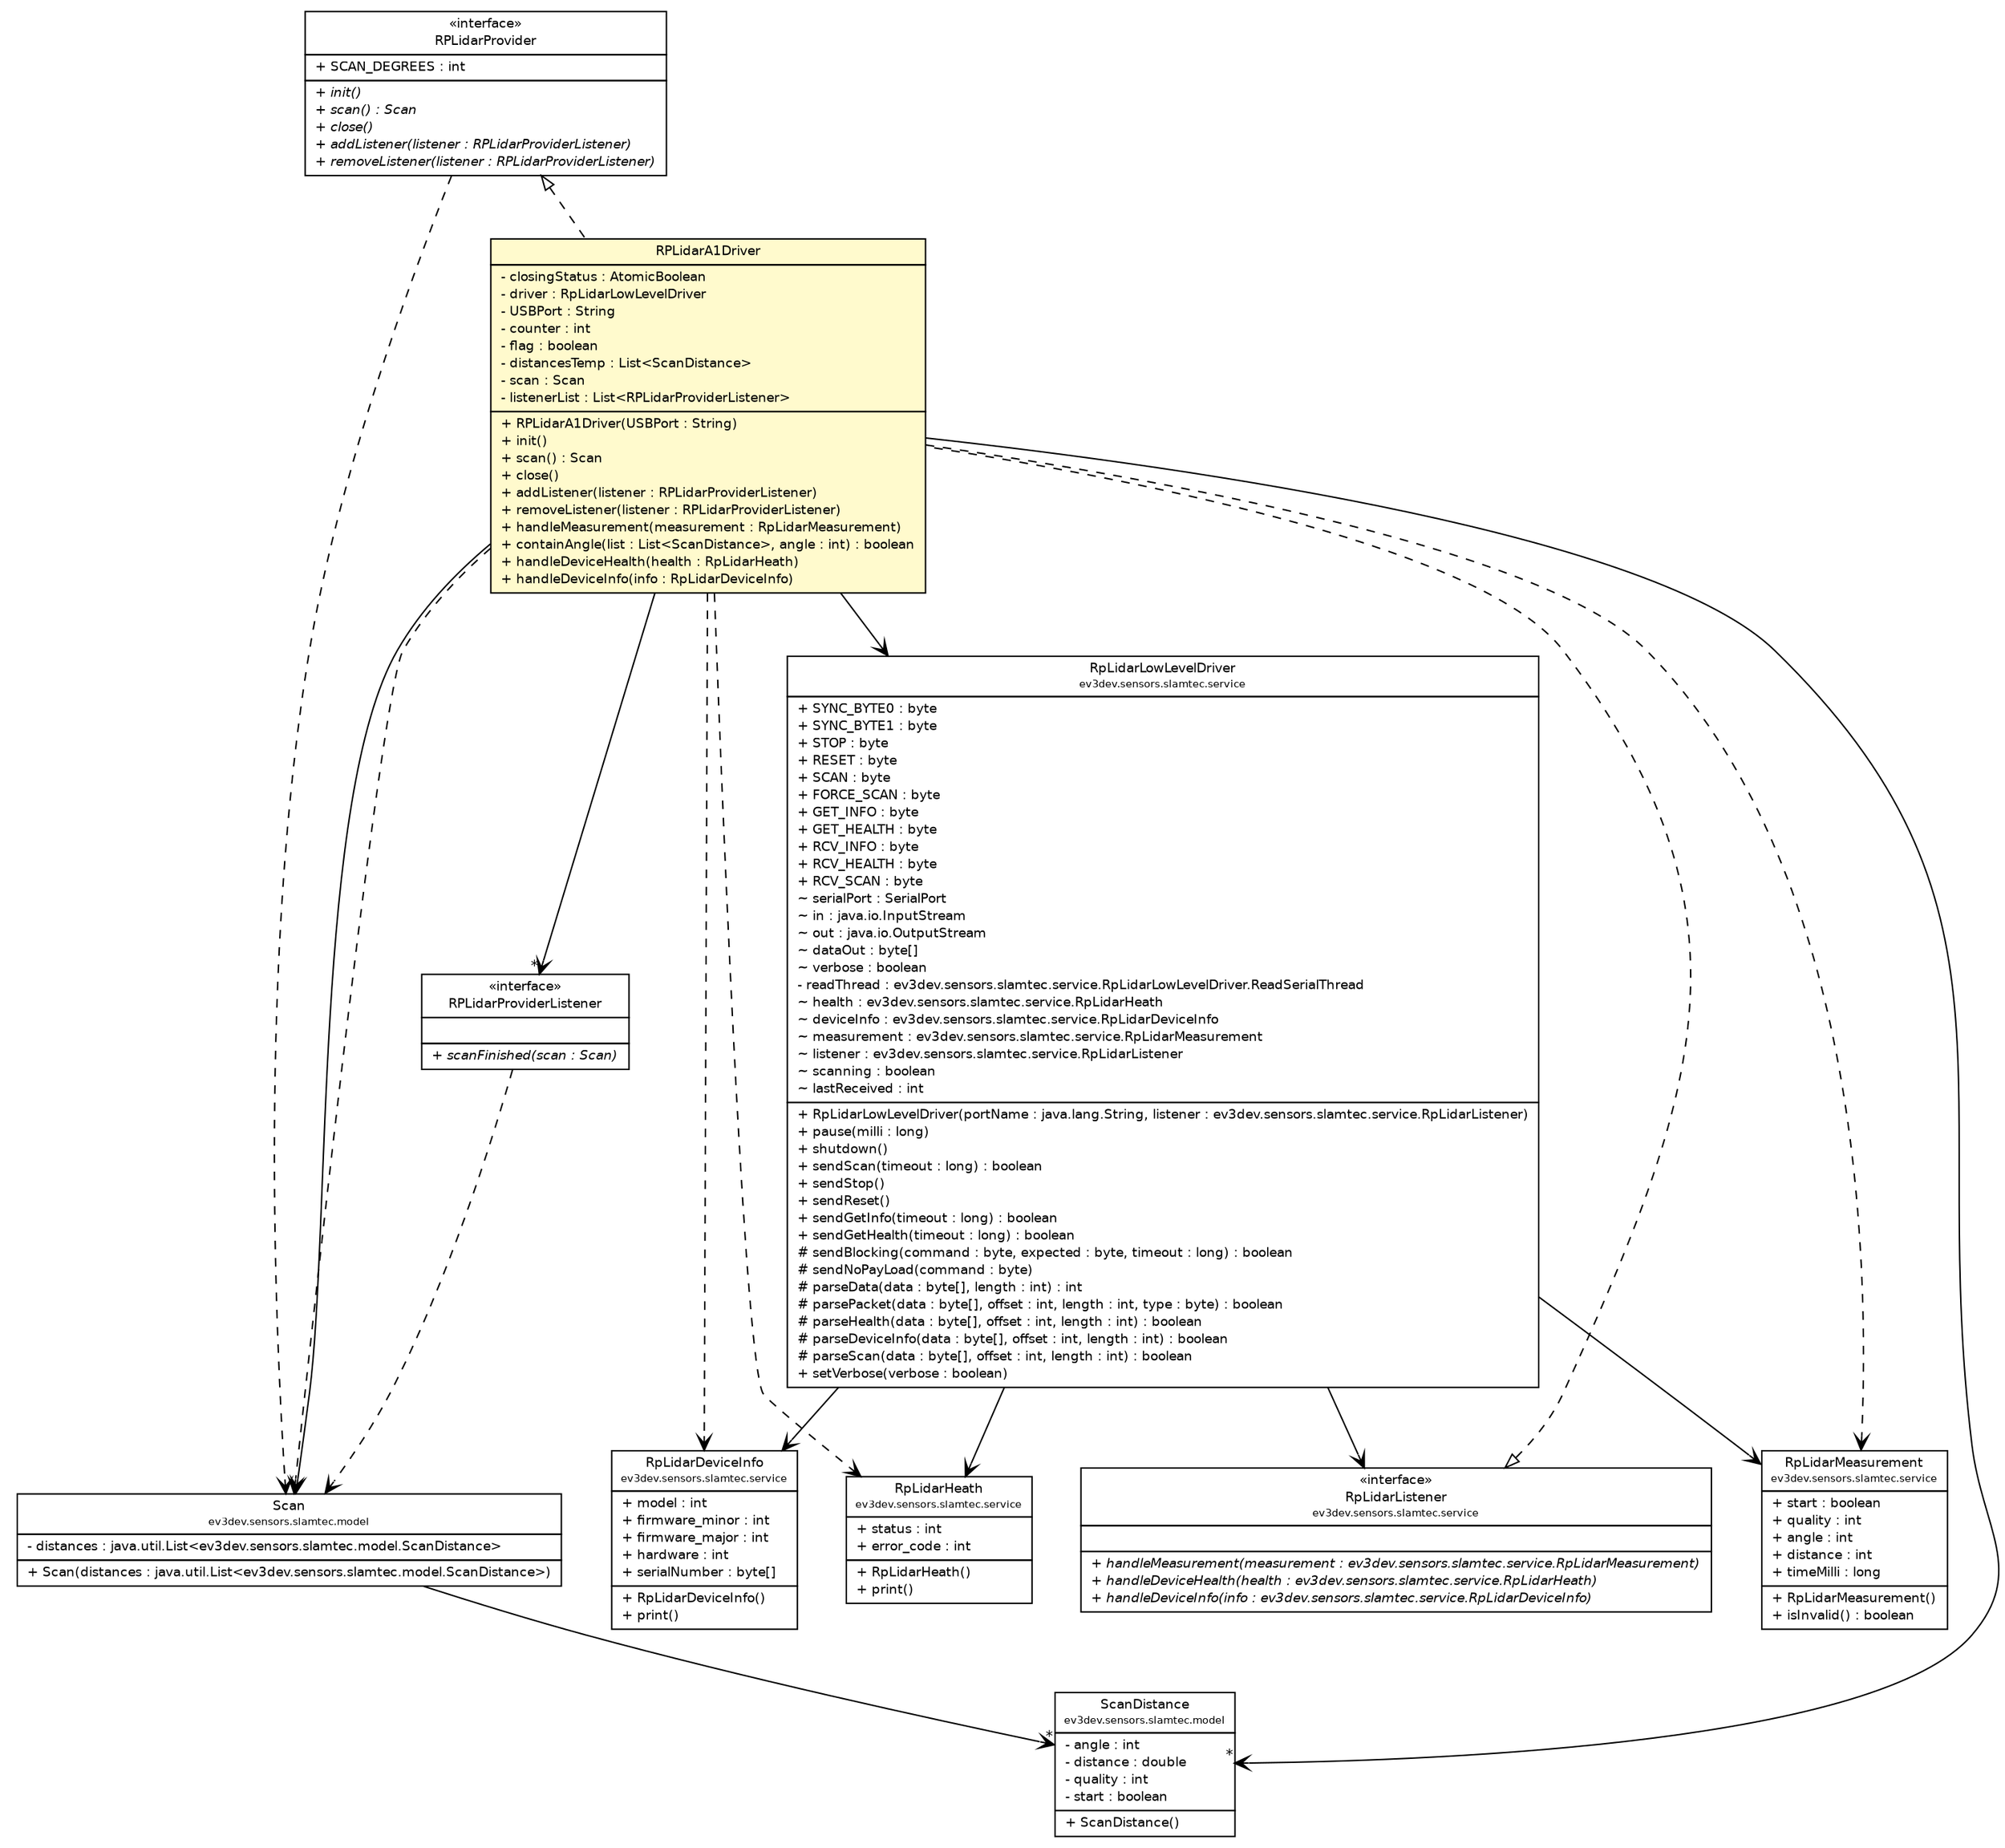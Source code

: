 #!/usr/local/bin/dot
#
# Class diagram 
# Generated by UMLGraph version R5_6-24-gf6e263 (http://www.umlgraph.org/)
#

digraph G {
	edge [fontname="Helvetica",fontsize=10,labelfontname="Helvetica",labelfontsize=10];
	node [fontname="Helvetica",fontsize=10,shape=plaintext];
	nodesep=0.25;
	ranksep=0.5;
	// ev3dev.sensors.slamtec.RPLidarA1Driver
	c117 [label=<<table title="ev3dev.sensors.slamtec.RPLidarA1Driver" border="0" cellborder="1" cellspacing="0" cellpadding="2" port="p" bgcolor="lemonChiffon" href="./RPLidarA1Driver.html">
		<tr><td><table border="0" cellspacing="0" cellpadding="1">
<tr><td align="center" balign="center"> RPLidarA1Driver </td></tr>
		</table></td></tr>
		<tr><td><table border="0" cellspacing="0" cellpadding="1">
<tr><td align="left" balign="left"> - closingStatus : AtomicBoolean </td></tr>
<tr><td align="left" balign="left"> - driver : RpLidarLowLevelDriver </td></tr>
<tr><td align="left" balign="left"> - USBPort : String </td></tr>
<tr><td align="left" balign="left"> - counter : int </td></tr>
<tr><td align="left" balign="left"> - flag : boolean </td></tr>
<tr><td align="left" balign="left"> - distancesTemp : List&lt;ScanDistance&gt; </td></tr>
<tr><td align="left" balign="left"> - scan : Scan </td></tr>
<tr><td align="left" balign="left"> - listenerList : List&lt;RPLidarProviderListener&gt; </td></tr>
		</table></td></tr>
		<tr><td><table border="0" cellspacing="0" cellpadding="1">
<tr><td align="left" balign="left"> + RPLidarA1Driver(USBPort : String) </td></tr>
<tr><td align="left" balign="left"> + init() </td></tr>
<tr><td align="left" balign="left"> + scan() : Scan </td></tr>
<tr><td align="left" balign="left"> + close() </td></tr>
<tr><td align="left" balign="left"> + addListener(listener : RPLidarProviderListener) </td></tr>
<tr><td align="left" balign="left"> + removeListener(listener : RPLidarProviderListener) </td></tr>
<tr><td align="left" balign="left"> + handleMeasurement(measurement : RpLidarMeasurement) </td></tr>
<tr><td align="left" balign="left"> + containAngle(list : List&lt;ScanDistance&gt;, angle : int) : boolean </td></tr>
<tr><td align="left" balign="left"> + handleDeviceHealth(health : RpLidarHeath) </td></tr>
<tr><td align="left" balign="left"> + handleDeviceInfo(info : RpLidarDeviceInfo) </td></tr>
		</table></td></tr>
		</table>>, URL="./RPLidarA1Driver.html", fontname="Helvetica", fontcolor="black", fontsize=9.0];
	// ev3dev.sensors.slamtec.RPLidarProvider
	c122 [label=<<table title="ev3dev.sensors.slamtec.RPLidarProvider" border="0" cellborder="1" cellspacing="0" cellpadding="2" port="p" href="./RPLidarProvider.html">
		<tr><td><table border="0" cellspacing="0" cellpadding="1">
<tr><td align="center" balign="center"> &#171;interface&#187; </td></tr>
<tr><td align="center" balign="center"> RPLidarProvider </td></tr>
		</table></td></tr>
		<tr><td><table border="0" cellspacing="0" cellpadding="1">
<tr><td align="left" balign="left"> + SCAN_DEGREES : int </td></tr>
		</table></td></tr>
		<tr><td><table border="0" cellspacing="0" cellpadding="1">
<tr><td align="left" balign="left"><font face="Helvetica-Oblique" point-size="9.0"> + init() </font></td></tr>
<tr><td align="left" balign="left"><font face="Helvetica-Oblique" point-size="9.0"> + scan() : Scan </font></td></tr>
<tr><td align="left" balign="left"><font face="Helvetica-Oblique" point-size="9.0"> + close() </font></td></tr>
<tr><td align="left" balign="left"><font face="Helvetica-Oblique" point-size="9.0"> + addListener(listener : RPLidarProviderListener) </font></td></tr>
<tr><td align="left" balign="left"><font face="Helvetica-Oblique" point-size="9.0"> + removeListener(listener : RPLidarProviderListener) </font></td></tr>
		</table></td></tr>
		</table>>, URL="./RPLidarProvider.html", fontname="Helvetica", fontcolor="black", fontsize=9.0];
	// ev3dev.sensors.slamtec.RPLidarProviderListener
	c123 [label=<<table title="ev3dev.sensors.slamtec.RPLidarProviderListener" border="0" cellborder="1" cellspacing="0" cellpadding="2" port="p" href="./RPLidarProviderListener.html">
		<tr><td><table border="0" cellspacing="0" cellpadding="1">
<tr><td align="center" balign="center"> &#171;interface&#187; </td></tr>
<tr><td align="center" balign="center"> RPLidarProviderListener </td></tr>
		</table></td></tr>
		<tr><td><table border="0" cellspacing="0" cellpadding="1">
<tr><td align="left" balign="left">  </td></tr>
		</table></td></tr>
		<tr><td><table border="0" cellspacing="0" cellpadding="1">
<tr><td align="left" balign="left"><font face="Helvetica-Oblique" point-size="9.0"> + scanFinished(scan : Scan) </font></td></tr>
		</table></td></tr>
		</table>>, URL="./RPLidarProviderListener.html", fontname="Helvetica", fontcolor="black", fontsize=9.0];
	// ev3dev.sensors.slamtec.model.Scan
	c124 [label=<<table title="ev3dev.sensors.slamtec.model.Scan" border="0" cellborder="1" cellspacing="0" cellpadding="2" port="p" href="./model/Scan.html">
		<tr><td><table border="0" cellspacing="0" cellpadding="1">
<tr><td align="center" balign="center"> Scan </td></tr>
<tr><td align="center" balign="center"><font point-size="7.0"> ev3dev.sensors.slamtec.model </font></td></tr>
		</table></td></tr>
		<tr><td><table border="0" cellspacing="0" cellpadding="1">
<tr><td align="left" balign="left"> - distances : java.util.List&lt;ev3dev.sensors.slamtec.model.ScanDistance&gt; </td></tr>
		</table></td></tr>
		<tr><td><table border="0" cellspacing="0" cellpadding="1">
<tr><td align="left" balign="left"> + Scan(distances : java.util.List&lt;ev3dev.sensors.slamtec.model.ScanDistance&gt;) </td></tr>
		</table></td></tr>
		</table>>, URL="./model/Scan.html", fontname="Helvetica", fontcolor="black", fontsize=9.0];
	// ev3dev.sensors.slamtec.model.ScanDistance
	c125 [label=<<table title="ev3dev.sensors.slamtec.model.ScanDistance" border="0" cellborder="1" cellspacing="0" cellpadding="2" port="p" href="./model/ScanDistance.html">
		<tr><td><table border="0" cellspacing="0" cellpadding="1">
<tr><td align="center" balign="center"> ScanDistance </td></tr>
<tr><td align="center" balign="center"><font point-size="7.0"> ev3dev.sensors.slamtec.model </font></td></tr>
		</table></td></tr>
		<tr><td><table border="0" cellspacing="0" cellpadding="1">
<tr><td align="left" balign="left"> - angle : int </td></tr>
<tr><td align="left" balign="left"> - distance : double </td></tr>
<tr><td align="left" balign="left"> - quality : int </td></tr>
<tr><td align="left" balign="left"> - start : boolean </td></tr>
		</table></td></tr>
		<tr><td><table border="0" cellspacing="0" cellpadding="1">
<tr><td align="left" balign="left"> + ScanDistance() </td></tr>
		</table></td></tr>
		</table>>, URL="./model/ScanDistance.html", fontname="Helvetica", fontcolor="black", fontsize=9.0];
	// ev3dev.sensors.slamtec.service.RpLidarDeviceInfo
	c127 [label=<<table title="ev3dev.sensors.slamtec.service.RpLidarDeviceInfo" border="0" cellborder="1" cellspacing="0" cellpadding="2" port="p" href="./service/RpLidarDeviceInfo.html">
		<tr><td><table border="0" cellspacing="0" cellpadding="1">
<tr><td align="center" balign="center"> RpLidarDeviceInfo </td></tr>
<tr><td align="center" balign="center"><font point-size="7.0"> ev3dev.sensors.slamtec.service </font></td></tr>
		</table></td></tr>
		<tr><td><table border="0" cellspacing="0" cellpadding="1">
<tr><td align="left" balign="left"> + model : int </td></tr>
<tr><td align="left" balign="left"> + firmware_minor : int </td></tr>
<tr><td align="left" balign="left"> + firmware_major : int </td></tr>
<tr><td align="left" balign="left"> + hardware : int </td></tr>
<tr><td align="left" balign="left"> + serialNumber : byte[] </td></tr>
		</table></td></tr>
		<tr><td><table border="0" cellspacing="0" cellpadding="1">
<tr><td align="left" balign="left"> + RpLidarDeviceInfo() </td></tr>
<tr><td align="left" balign="left"> + print() </td></tr>
		</table></td></tr>
		</table>>, URL="./service/RpLidarDeviceInfo.html", fontname="Helvetica", fontcolor="black", fontsize=9.0];
	// ev3dev.sensors.slamtec.service.RpLidarHeath
	c128 [label=<<table title="ev3dev.sensors.slamtec.service.RpLidarHeath" border="0" cellborder="1" cellspacing="0" cellpadding="2" port="p" href="./service/RpLidarHeath.html">
		<tr><td><table border="0" cellspacing="0" cellpadding="1">
<tr><td align="center" balign="center"> RpLidarHeath </td></tr>
<tr><td align="center" balign="center"><font point-size="7.0"> ev3dev.sensors.slamtec.service </font></td></tr>
		</table></td></tr>
		<tr><td><table border="0" cellspacing="0" cellpadding="1">
<tr><td align="left" balign="left"> + status : int </td></tr>
<tr><td align="left" balign="left"> + error_code : int </td></tr>
		</table></td></tr>
		<tr><td><table border="0" cellspacing="0" cellpadding="1">
<tr><td align="left" balign="left"> + RpLidarHeath() </td></tr>
<tr><td align="left" balign="left"> + print() </td></tr>
		</table></td></tr>
		</table>>, URL="./service/RpLidarHeath.html", fontname="Helvetica", fontcolor="black", fontsize=9.0];
	// ev3dev.sensors.slamtec.service.RpLidarListener
	c129 [label=<<table title="ev3dev.sensors.slamtec.service.RpLidarListener" border="0" cellborder="1" cellspacing="0" cellpadding="2" port="p" href="./service/RpLidarListener.html">
		<tr><td><table border="0" cellspacing="0" cellpadding="1">
<tr><td align="center" balign="center"> &#171;interface&#187; </td></tr>
<tr><td align="center" balign="center"> RpLidarListener </td></tr>
<tr><td align="center" balign="center"><font point-size="7.0"> ev3dev.sensors.slamtec.service </font></td></tr>
		</table></td></tr>
		<tr><td><table border="0" cellspacing="0" cellpadding="1">
<tr><td align="left" balign="left">  </td></tr>
		</table></td></tr>
		<tr><td><table border="0" cellspacing="0" cellpadding="1">
<tr><td align="left" balign="left"><font face="Helvetica-Oblique" point-size="9.0"> + handleMeasurement(measurement : ev3dev.sensors.slamtec.service.RpLidarMeasurement) </font></td></tr>
<tr><td align="left" balign="left"><font face="Helvetica-Oblique" point-size="9.0"> + handleDeviceHealth(health : ev3dev.sensors.slamtec.service.RpLidarHeath) </font></td></tr>
<tr><td align="left" balign="left"><font face="Helvetica-Oblique" point-size="9.0"> + handleDeviceInfo(info : ev3dev.sensors.slamtec.service.RpLidarDeviceInfo) </font></td></tr>
		</table></td></tr>
		</table>>, URL="./service/RpLidarListener.html", fontname="Helvetica", fontcolor="black", fontsize=9.0];
	// ev3dev.sensors.slamtec.service.RpLidarLowLevelDriver
	c130 [label=<<table title="ev3dev.sensors.slamtec.service.RpLidarLowLevelDriver" border="0" cellborder="1" cellspacing="0" cellpadding="2" port="p" href="./service/RpLidarLowLevelDriver.html">
		<tr><td><table border="0" cellspacing="0" cellpadding="1">
<tr><td align="center" balign="center"> RpLidarLowLevelDriver </td></tr>
<tr><td align="center" balign="center"><font point-size="7.0"> ev3dev.sensors.slamtec.service </font></td></tr>
		</table></td></tr>
		<tr><td><table border="0" cellspacing="0" cellpadding="1">
<tr><td align="left" balign="left"> + SYNC_BYTE0 : byte </td></tr>
<tr><td align="left" balign="left"> + SYNC_BYTE1 : byte </td></tr>
<tr><td align="left" balign="left"> + STOP : byte </td></tr>
<tr><td align="left" balign="left"> + RESET : byte </td></tr>
<tr><td align="left" balign="left"> + SCAN : byte </td></tr>
<tr><td align="left" balign="left"> + FORCE_SCAN : byte </td></tr>
<tr><td align="left" balign="left"> + GET_INFO : byte </td></tr>
<tr><td align="left" balign="left"> + GET_HEALTH : byte </td></tr>
<tr><td align="left" balign="left"> + RCV_INFO : byte </td></tr>
<tr><td align="left" balign="left"> + RCV_HEALTH : byte </td></tr>
<tr><td align="left" balign="left"> + RCV_SCAN : byte </td></tr>
<tr><td align="left" balign="left"> ~ serialPort : SerialPort </td></tr>
<tr><td align="left" balign="left"> ~ in : java.io.InputStream </td></tr>
<tr><td align="left" balign="left"> ~ out : java.io.OutputStream </td></tr>
<tr><td align="left" balign="left"> ~ dataOut : byte[] </td></tr>
<tr><td align="left" balign="left"> ~ verbose : boolean </td></tr>
<tr><td align="left" balign="left"> - readThread : ev3dev.sensors.slamtec.service.RpLidarLowLevelDriver.ReadSerialThread </td></tr>
<tr><td align="left" balign="left"> ~ health : ev3dev.sensors.slamtec.service.RpLidarHeath </td></tr>
<tr><td align="left" balign="left"> ~ deviceInfo : ev3dev.sensors.slamtec.service.RpLidarDeviceInfo </td></tr>
<tr><td align="left" balign="left"> ~ measurement : ev3dev.sensors.slamtec.service.RpLidarMeasurement </td></tr>
<tr><td align="left" balign="left"> ~ listener : ev3dev.sensors.slamtec.service.RpLidarListener </td></tr>
<tr><td align="left" balign="left"> ~ scanning : boolean </td></tr>
<tr><td align="left" balign="left"> ~ lastReceived : int </td></tr>
		</table></td></tr>
		<tr><td><table border="0" cellspacing="0" cellpadding="1">
<tr><td align="left" balign="left"> + RpLidarLowLevelDriver(portName : java.lang.String, listener : ev3dev.sensors.slamtec.service.RpLidarListener) </td></tr>
<tr><td align="left" balign="left"> + pause(milli : long) </td></tr>
<tr><td align="left" balign="left"> + shutdown() </td></tr>
<tr><td align="left" balign="left"> + sendScan(timeout : long) : boolean </td></tr>
<tr><td align="left" balign="left"> + sendStop() </td></tr>
<tr><td align="left" balign="left"> + sendReset() </td></tr>
<tr><td align="left" balign="left"> + sendGetInfo(timeout : long) : boolean </td></tr>
<tr><td align="left" balign="left"> + sendGetHealth(timeout : long) : boolean </td></tr>
<tr><td align="left" balign="left"> # sendBlocking(command : byte, expected : byte, timeout : long) : boolean </td></tr>
<tr><td align="left" balign="left"> # sendNoPayLoad(command : byte) </td></tr>
<tr><td align="left" balign="left"> # parseData(data : byte[], length : int) : int </td></tr>
<tr><td align="left" balign="left"> # parsePacket(data : byte[], offset : int, length : int, type : byte) : boolean </td></tr>
<tr><td align="left" balign="left"> # parseHealth(data : byte[], offset : int, length : int) : boolean </td></tr>
<tr><td align="left" balign="left"> # parseDeviceInfo(data : byte[], offset : int, length : int) : boolean </td></tr>
<tr><td align="left" balign="left"> # parseScan(data : byte[], offset : int, length : int) : boolean </td></tr>
<tr><td align="left" balign="left"> + setVerbose(verbose : boolean) </td></tr>
		</table></td></tr>
		</table>>, URL="./service/RpLidarLowLevelDriver.html", fontname="Helvetica", fontcolor="black", fontsize=9.0];
	// ev3dev.sensors.slamtec.service.RpLidarMeasurement
	c132 [label=<<table title="ev3dev.sensors.slamtec.service.RpLidarMeasurement" border="0" cellborder="1" cellspacing="0" cellpadding="2" port="p" href="./service/RpLidarMeasurement.html">
		<tr><td><table border="0" cellspacing="0" cellpadding="1">
<tr><td align="center" balign="center"> RpLidarMeasurement </td></tr>
<tr><td align="center" balign="center"><font point-size="7.0"> ev3dev.sensors.slamtec.service </font></td></tr>
		</table></td></tr>
		<tr><td><table border="0" cellspacing="0" cellpadding="1">
<tr><td align="left" balign="left"> + start : boolean </td></tr>
<tr><td align="left" balign="left"> + quality : int </td></tr>
<tr><td align="left" balign="left"> + angle : int </td></tr>
<tr><td align="left" balign="left"> + distance : int </td></tr>
<tr><td align="left" balign="left"> + timeMilli : long </td></tr>
		</table></td></tr>
		<tr><td><table border="0" cellspacing="0" cellpadding="1">
<tr><td align="left" balign="left"> + RpLidarMeasurement() </td></tr>
<tr><td align="left" balign="left"> + isInvalid() : boolean </td></tr>
		</table></td></tr>
		</table>>, URL="./service/RpLidarMeasurement.html", fontname="Helvetica", fontcolor="black", fontsize=9.0];
	//ev3dev.sensors.slamtec.RPLidarA1Driver implements ev3dev.sensors.slamtec.RPLidarProvider
	c122:p -> c117:p [dir=back,arrowtail=empty,style=dashed];
	//ev3dev.sensors.slamtec.RPLidarA1Driver implements ev3dev.sensors.slamtec.service.RpLidarListener
	c129:p -> c117:p [dir=back,arrowtail=empty,style=dashed];
	// ev3dev.sensors.slamtec.RPLidarA1Driver NAVASSOC ev3dev.sensors.slamtec.service.RpLidarLowLevelDriver
	c117:p -> c130:p [taillabel="", label="", headlabel="", fontname="Helvetica", fontcolor="black", fontsize=10.0, color="black", arrowhead=open];
	// ev3dev.sensors.slamtec.RPLidarA1Driver NAVASSOC ev3dev.sensors.slamtec.model.ScanDistance
	c117:p -> c125:p [taillabel="", label="", headlabel="*", fontname="Helvetica", fontcolor="black", fontsize=10.0, color="black", arrowhead=open];
	// ev3dev.sensors.slamtec.RPLidarA1Driver NAVASSOC ev3dev.sensors.slamtec.model.Scan
	c117:p -> c124:p [taillabel="", label="", headlabel="", fontname="Helvetica", fontcolor="black", fontsize=10.0, color="black", arrowhead=open];
	// ev3dev.sensors.slamtec.RPLidarA1Driver NAVASSOC ev3dev.sensors.slamtec.RPLidarProviderListener
	c117:p -> c123:p [taillabel="", label="", headlabel="*", fontname="Helvetica", fontcolor="black", fontsize=10.0, color="black", arrowhead=open];
	// ev3dev.sensors.slamtec.model.Scan NAVASSOC ev3dev.sensors.slamtec.model.ScanDistance
	c124:p -> c125:p [taillabel="", label="", headlabel="*", fontname="Helvetica", fontcolor="black", fontsize=10.0, color="black", arrowhead=open];
	// ev3dev.sensors.slamtec.service.RpLidarLowLevelDriver NAVASSOC ev3dev.sensors.slamtec.service.RpLidarHeath
	c130:p -> c128:p [taillabel="", label="", headlabel="", fontname="Helvetica", fontcolor="black", fontsize=10.0, color="black", arrowhead=open];
	// ev3dev.sensors.slamtec.service.RpLidarLowLevelDriver NAVASSOC ev3dev.sensors.slamtec.service.RpLidarDeviceInfo
	c130:p -> c127:p [taillabel="", label="", headlabel="", fontname="Helvetica", fontcolor="black", fontsize=10.0, color="black", arrowhead=open];
	// ev3dev.sensors.slamtec.service.RpLidarLowLevelDriver NAVASSOC ev3dev.sensors.slamtec.service.RpLidarMeasurement
	c130:p -> c132:p [taillabel="", label="", headlabel="", fontname="Helvetica", fontcolor="black", fontsize=10.0, color="black", arrowhead=open];
	// ev3dev.sensors.slamtec.service.RpLidarLowLevelDriver NAVASSOC ev3dev.sensors.slamtec.service.RpLidarListener
	c130:p -> c129:p [taillabel="", label="", headlabel="", fontname="Helvetica", fontcolor="black", fontsize=10.0, color="black", arrowhead=open];
	// ev3dev.sensors.slamtec.RPLidarA1Driver DEPEND ev3dev.sensors.slamtec.model.Scan
	c117:p -> c124:p [taillabel="", label="", headlabel="", fontname="Helvetica", fontcolor="black", fontsize=10.0, color="black", arrowhead=open, style=dashed];
	// ev3dev.sensors.slamtec.RPLidarA1Driver DEPEND ev3dev.sensors.slamtec.service.RpLidarDeviceInfo
	c117:p -> c127:p [taillabel="", label="", headlabel="", fontname="Helvetica", fontcolor="black", fontsize=10.0, color="black", arrowhead=open, style=dashed];
	// ev3dev.sensors.slamtec.RPLidarA1Driver DEPEND ev3dev.sensors.slamtec.service.RpLidarHeath
	c117:p -> c128:p [taillabel="", label="", headlabel="", fontname="Helvetica", fontcolor="black", fontsize=10.0, color="black", arrowhead=open, style=dashed];
	// ev3dev.sensors.slamtec.RPLidarA1Driver DEPEND ev3dev.sensors.slamtec.service.RpLidarMeasurement
	c117:p -> c132:p [taillabel="", label="", headlabel="", fontname="Helvetica", fontcolor="black", fontsize=10.0, color="black", arrowhead=open, style=dashed];
	// ev3dev.sensors.slamtec.RPLidarProvider DEPEND ev3dev.sensors.slamtec.model.Scan
	c122:p -> c124:p [taillabel="", label="", headlabel="", fontname="Helvetica", fontcolor="black", fontsize=10.0, color="black", arrowhead=open, style=dashed];
	// ev3dev.sensors.slamtec.RPLidarProviderListener DEPEND ev3dev.sensors.slamtec.model.Scan
	c123:p -> c124:p [taillabel="", label="", headlabel="", fontname="Helvetica", fontcolor="black", fontsize=10.0, color="black", arrowhead=open, style=dashed];
}

